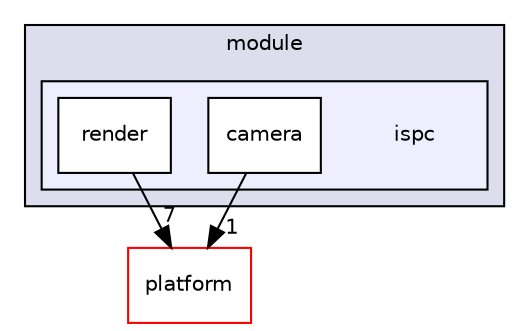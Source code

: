 digraph "bioexplorer/backend/plugins/Sonata/module/ispc" {
  compound=true
  node [ fontsize="10", fontname="Helvetica"];
  edge [ labelfontsize="10", labelfontname="Helvetica"];
  subgraph clusterdir_97ae30d42df5e4285ee3bd4240a32689 {
    graph [ bgcolor="#ddddee", pencolor="black", label="module" fontname="Helvetica", fontsize="10", URL="dir_97ae30d42df5e4285ee3bd4240a32689.html"]
  subgraph clusterdir_6834279abe30ff2d1df4b142df3ad1e2 {
    graph [ bgcolor="#eeeeff", pencolor="black", label="" URL="dir_6834279abe30ff2d1df4b142df3ad1e2.html"];
    dir_6834279abe30ff2d1df4b142df3ad1e2 [shape=plaintext label="ispc"];
  dir_b0f87433ee5bf2533ef69a9ff402bc5c [shape=box label="camera" fillcolor="white" style="filled" URL="dir_b0f87433ee5bf2533ef69a9ff402bc5c.html"];
  dir_2f67fd19608afbc70ae78fab334dc90d [shape=box label="render" fillcolor="white" style="filled" URL="dir_2f67fd19608afbc70ae78fab334dc90d.html"];
  }
  }
  dir_c5a52a81292cf9a5167198f4f346d6d9 [shape=box label="platform" fillcolor="white" style="filled" color="red" URL="dir_c5a52a81292cf9a5167198f4f346d6d9.html"];
  dir_2f67fd19608afbc70ae78fab334dc90d->dir_c5a52a81292cf9a5167198f4f346d6d9 [headlabel="7", labeldistance=1.5 headhref="dir_000029_000061.html"];
  dir_b0f87433ee5bf2533ef69a9ff402bc5c->dir_c5a52a81292cf9a5167198f4f346d6d9 [headlabel="1", labeldistance=1.5 headhref="dir_000028_000061.html"];
}
